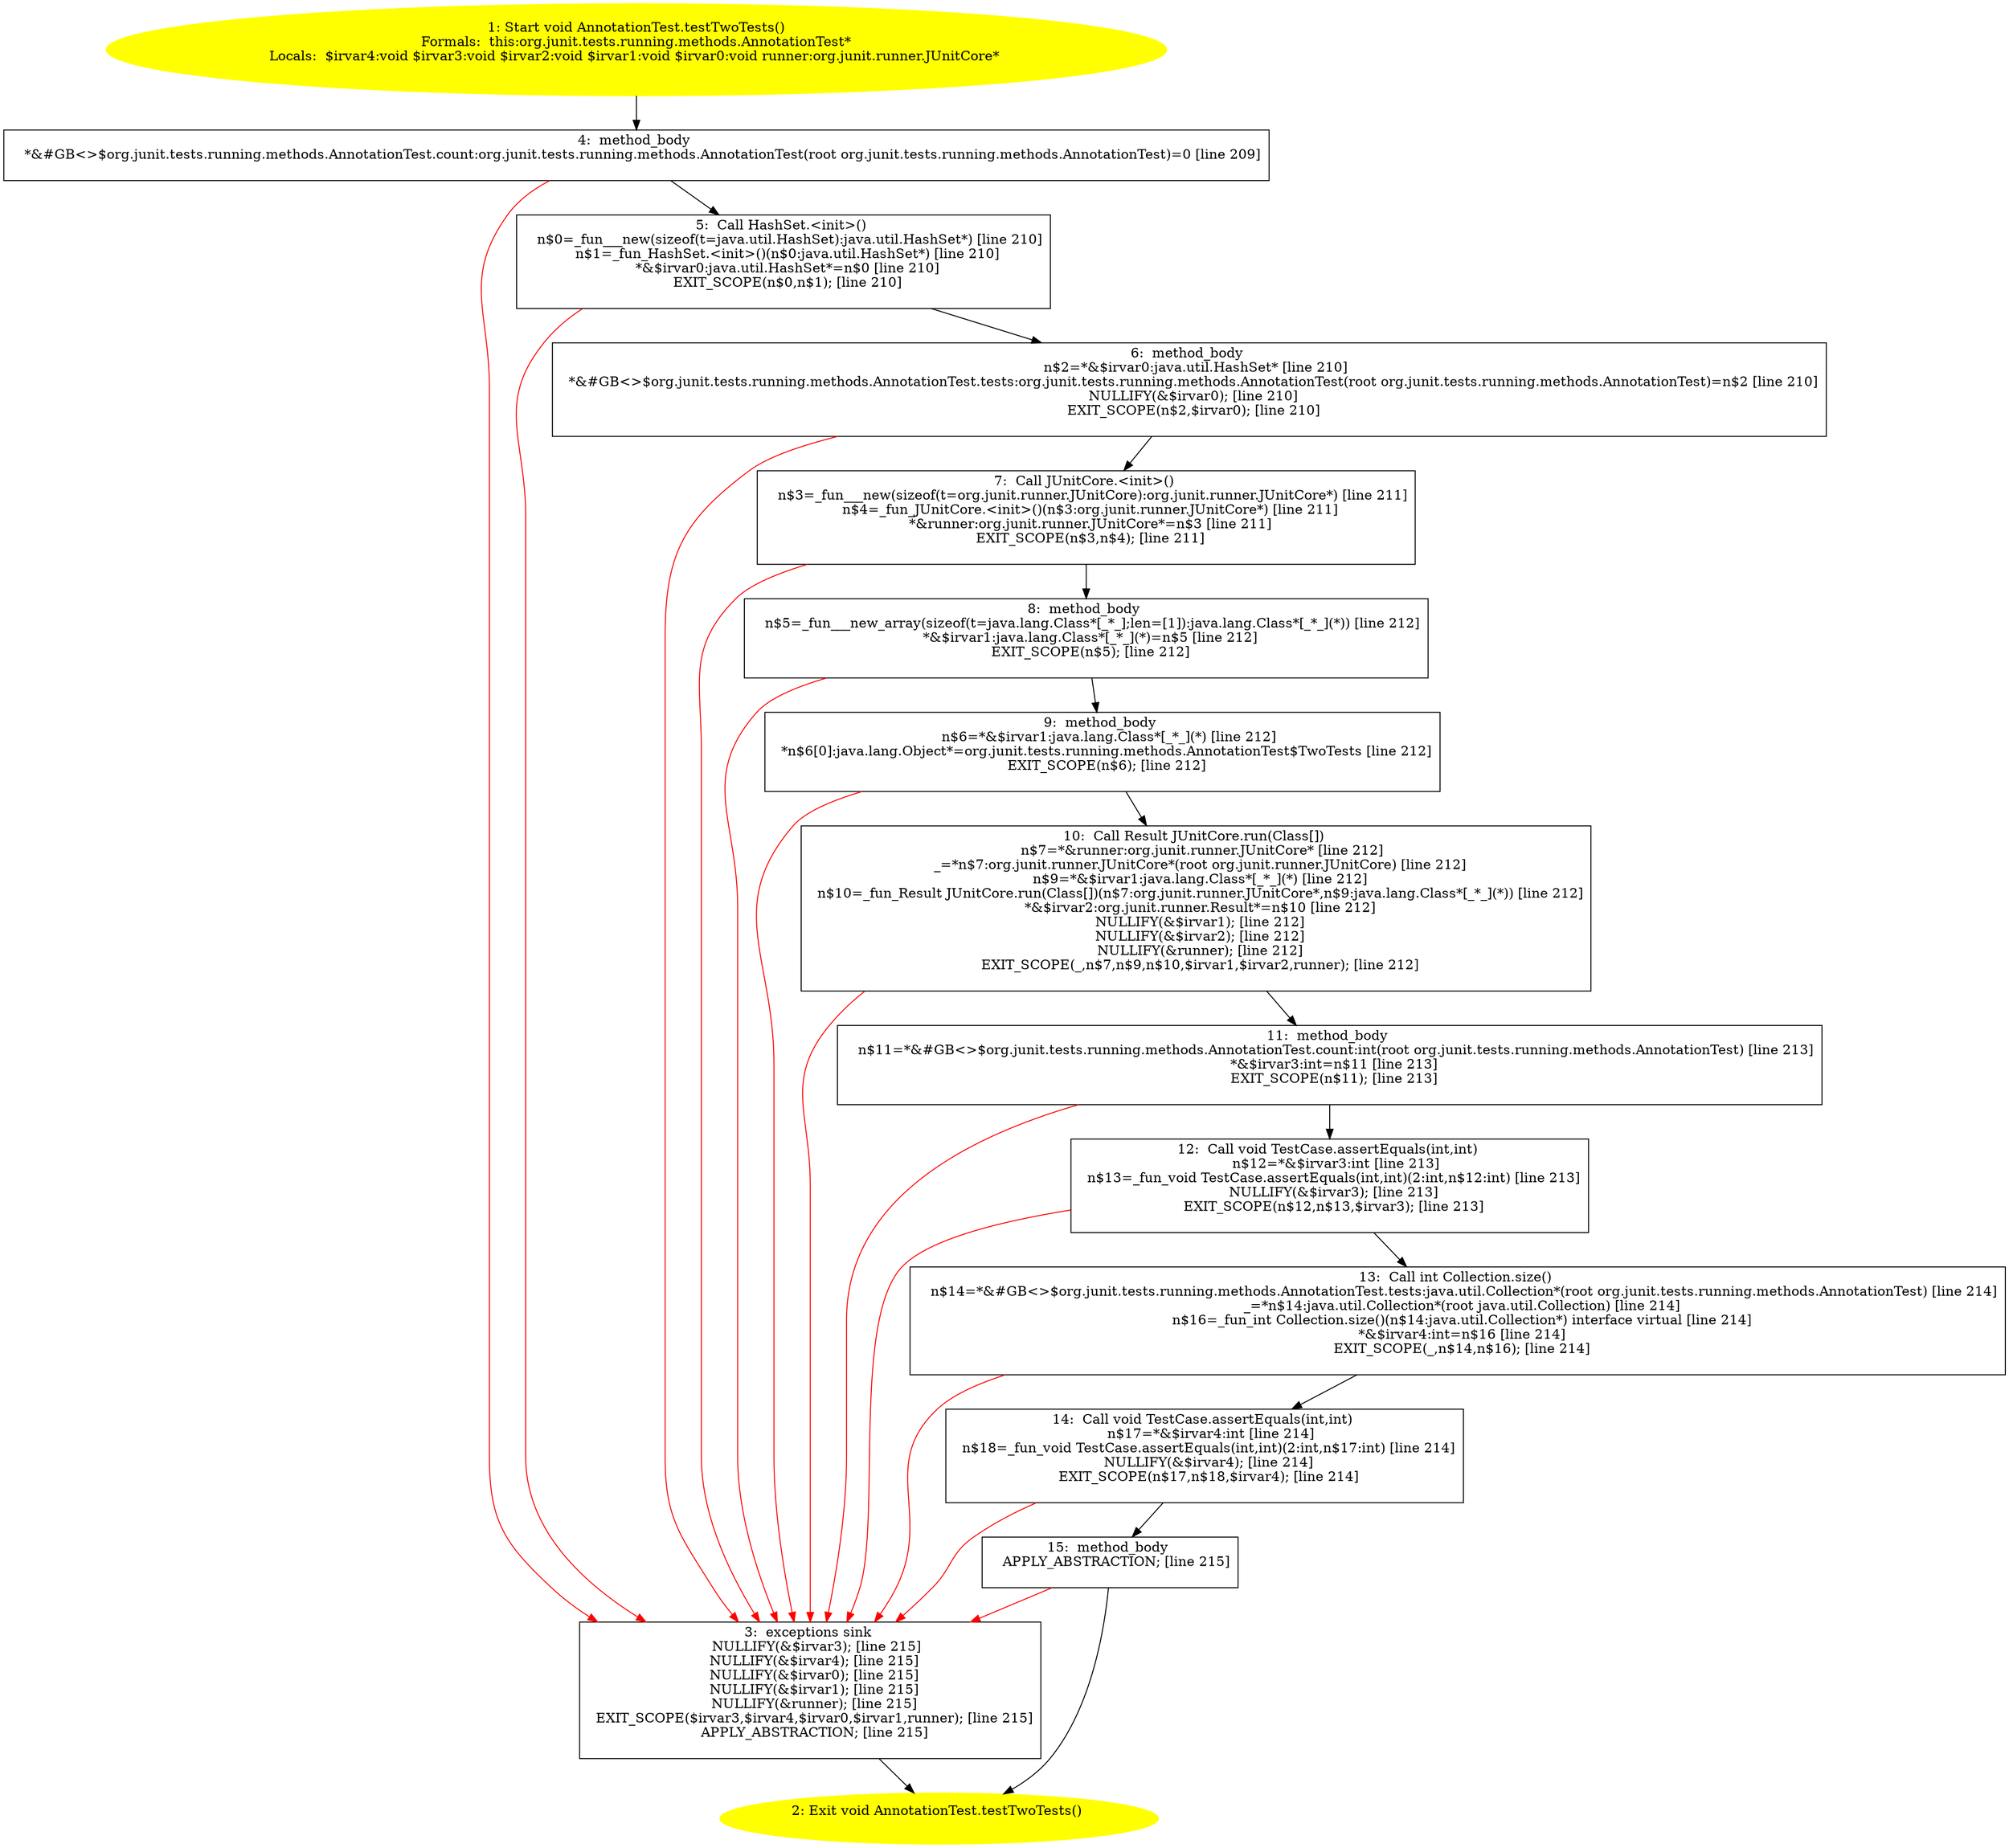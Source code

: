 /* @generated */
digraph cfg {
"org.junit.tests.running.methods.AnnotationTest.testTwoTests():void.50d70c0042724db606aeb93d2c769698_1" [label="1: Start void AnnotationTest.testTwoTests()\nFormals:  this:org.junit.tests.running.methods.AnnotationTest*\nLocals:  $irvar4:void $irvar3:void $irvar2:void $irvar1:void $irvar0:void runner:org.junit.runner.JUnitCore* \n  " color=yellow style=filled]
	

	 "org.junit.tests.running.methods.AnnotationTest.testTwoTests():void.50d70c0042724db606aeb93d2c769698_1" -> "org.junit.tests.running.methods.AnnotationTest.testTwoTests():void.50d70c0042724db606aeb93d2c769698_4" ;
"org.junit.tests.running.methods.AnnotationTest.testTwoTests():void.50d70c0042724db606aeb93d2c769698_2" [label="2: Exit void AnnotationTest.testTwoTests() \n  " color=yellow style=filled]
	

"org.junit.tests.running.methods.AnnotationTest.testTwoTests():void.50d70c0042724db606aeb93d2c769698_3" [label="3:  exceptions sink \n   NULLIFY(&$irvar3); [line 215]\n  NULLIFY(&$irvar4); [line 215]\n  NULLIFY(&$irvar0); [line 215]\n  NULLIFY(&$irvar1); [line 215]\n  NULLIFY(&runner); [line 215]\n  EXIT_SCOPE($irvar3,$irvar4,$irvar0,$irvar1,runner); [line 215]\n  APPLY_ABSTRACTION; [line 215]\n " shape="box"]
	

	 "org.junit.tests.running.methods.AnnotationTest.testTwoTests():void.50d70c0042724db606aeb93d2c769698_3" -> "org.junit.tests.running.methods.AnnotationTest.testTwoTests():void.50d70c0042724db606aeb93d2c769698_2" ;
"org.junit.tests.running.methods.AnnotationTest.testTwoTests():void.50d70c0042724db606aeb93d2c769698_4" [label="4:  method_body \n   *&#GB<>$org.junit.tests.running.methods.AnnotationTest.count:org.junit.tests.running.methods.AnnotationTest(root org.junit.tests.running.methods.AnnotationTest)=0 [line 209]\n " shape="box"]
	

	 "org.junit.tests.running.methods.AnnotationTest.testTwoTests():void.50d70c0042724db606aeb93d2c769698_4" -> "org.junit.tests.running.methods.AnnotationTest.testTwoTests():void.50d70c0042724db606aeb93d2c769698_5" ;
	 "org.junit.tests.running.methods.AnnotationTest.testTwoTests():void.50d70c0042724db606aeb93d2c769698_4" -> "org.junit.tests.running.methods.AnnotationTest.testTwoTests():void.50d70c0042724db606aeb93d2c769698_3" [color="red" ];
"org.junit.tests.running.methods.AnnotationTest.testTwoTests():void.50d70c0042724db606aeb93d2c769698_5" [label="5:  Call HashSet.<init>() \n   n$0=_fun___new(sizeof(t=java.util.HashSet):java.util.HashSet*) [line 210]\n  n$1=_fun_HashSet.<init>()(n$0:java.util.HashSet*) [line 210]\n  *&$irvar0:java.util.HashSet*=n$0 [line 210]\n  EXIT_SCOPE(n$0,n$1); [line 210]\n " shape="box"]
	

	 "org.junit.tests.running.methods.AnnotationTest.testTwoTests():void.50d70c0042724db606aeb93d2c769698_5" -> "org.junit.tests.running.methods.AnnotationTest.testTwoTests():void.50d70c0042724db606aeb93d2c769698_6" ;
	 "org.junit.tests.running.methods.AnnotationTest.testTwoTests():void.50d70c0042724db606aeb93d2c769698_5" -> "org.junit.tests.running.methods.AnnotationTest.testTwoTests():void.50d70c0042724db606aeb93d2c769698_3" [color="red" ];
"org.junit.tests.running.methods.AnnotationTest.testTwoTests():void.50d70c0042724db606aeb93d2c769698_6" [label="6:  method_body \n   n$2=*&$irvar0:java.util.HashSet* [line 210]\n  *&#GB<>$org.junit.tests.running.methods.AnnotationTest.tests:org.junit.tests.running.methods.AnnotationTest(root org.junit.tests.running.methods.AnnotationTest)=n$2 [line 210]\n  NULLIFY(&$irvar0); [line 210]\n  EXIT_SCOPE(n$2,$irvar0); [line 210]\n " shape="box"]
	

	 "org.junit.tests.running.methods.AnnotationTest.testTwoTests():void.50d70c0042724db606aeb93d2c769698_6" -> "org.junit.tests.running.methods.AnnotationTest.testTwoTests():void.50d70c0042724db606aeb93d2c769698_7" ;
	 "org.junit.tests.running.methods.AnnotationTest.testTwoTests():void.50d70c0042724db606aeb93d2c769698_6" -> "org.junit.tests.running.methods.AnnotationTest.testTwoTests():void.50d70c0042724db606aeb93d2c769698_3" [color="red" ];
"org.junit.tests.running.methods.AnnotationTest.testTwoTests():void.50d70c0042724db606aeb93d2c769698_7" [label="7:  Call JUnitCore.<init>() \n   n$3=_fun___new(sizeof(t=org.junit.runner.JUnitCore):org.junit.runner.JUnitCore*) [line 211]\n  n$4=_fun_JUnitCore.<init>()(n$3:org.junit.runner.JUnitCore*) [line 211]\n  *&runner:org.junit.runner.JUnitCore*=n$3 [line 211]\n  EXIT_SCOPE(n$3,n$4); [line 211]\n " shape="box"]
	

	 "org.junit.tests.running.methods.AnnotationTest.testTwoTests():void.50d70c0042724db606aeb93d2c769698_7" -> "org.junit.tests.running.methods.AnnotationTest.testTwoTests():void.50d70c0042724db606aeb93d2c769698_8" ;
	 "org.junit.tests.running.methods.AnnotationTest.testTwoTests():void.50d70c0042724db606aeb93d2c769698_7" -> "org.junit.tests.running.methods.AnnotationTest.testTwoTests():void.50d70c0042724db606aeb93d2c769698_3" [color="red" ];
"org.junit.tests.running.methods.AnnotationTest.testTwoTests():void.50d70c0042724db606aeb93d2c769698_8" [label="8:  method_body \n   n$5=_fun___new_array(sizeof(t=java.lang.Class*[_*_];len=[1]):java.lang.Class*[_*_](*)) [line 212]\n  *&$irvar1:java.lang.Class*[_*_](*)=n$5 [line 212]\n  EXIT_SCOPE(n$5); [line 212]\n " shape="box"]
	

	 "org.junit.tests.running.methods.AnnotationTest.testTwoTests():void.50d70c0042724db606aeb93d2c769698_8" -> "org.junit.tests.running.methods.AnnotationTest.testTwoTests():void.50d70c0042724db606aeb93d2c769698_9" ;
	 "org.junit.tests.running.methods.AnnotationTest.testTwoTests():void.50d70c0042724db606aeb93d2c769698_8" -> "org.junit.tests.running.methods.AnnotationTest.testTwoTests():void.50d70c0042724db606aeb93d2c769698_3" [color="red" ];
"org.junit.tests.running.methods.AnnotationTest.testTwoTests():void.50d70c0042724db606aeb93d2c769698_9" [label="9:  method_body \n   n$6=*&$irvar1:java.lang.Class*[_*_](*) [line 212]\n  *n$6[0]:java.lang.Object*=org.junit.tests.running.methods.AnnotationTest$TwoTests [line 212]\n  EXIT_SCOPE(n$6); [line 212]\n " shape="box"]
	

	 "org.junit.tests.running.methods.AnnotationTest.testTwoTests():void.50d70c0042724db606aeb93d2c769698_9" -> "org.junit.tests.running.methods.AnnotationTest.testTwoTests():void.50d70c0042724db606aeb93d2c769698_10" ;
	 "org.junit.tests.running.methods.AnnotationTest.testTwoTests():void.50d70c0042724db606aeb93d2c769698_9" -> "org.junit.tests.running.methods.AnnotationTest.testTwoTests():void.50d70c0042724db606aeb93d2c769698_3" [color="red" ];
"org.junit.tests.running.methods.AnnotationTest.testTwoTests():void.50d70c0042724db606aeb93d2c769698_10" [label="10:  Call Result JUnitCore.run(Class[]) \n   n$7=*&runner:org.junit.runner.JUnitCore* [line 212]\n  _=*n$7:org.junit.runner.JUnitCore*(root org.junit.runner.JUnitCore) [line 212]\n  n$9=*&$irvar1:java.lang.Class*[_*_](*) [line 212]\n  n$10=_fun_Result JUnitCore.run(Class[])(n$7:org.junit.runner.JUnitCore*,n$9:java.lang.Class*[_*_](*)) [line 212]\n  *&$irvar2:org.junit.runner.Result*=n$10 [line 212]\n  NULLIFY(&$irvar1); [line 212]\n  NULLIFY(&$irvar2); [line 212]\n  NULLIFY(&runner); [line 212]\n  EXIT_SCOPE(_,n$7,n$9,n$10,$irvar1,$irvar2,runner); [line 212]\n " shape="box"]
	

	 "org.junit.tests.running.methods.AnnotationTest.testTwoTests():void.50d70c0042724db606aeb93d2c769698_10" -> "org.junit.tests.running.methods.AnnotationTest.testTwoTests():void.50d70c0042724db606aeb93d2c769698_11" ;
	 "org.junit.tests.running.methods.AnnotationTest.testTwoTests():void.50d70c0042724db606aeb93d2c769698_10" -> "org.junit.tests.running.methods.AnnotationTest.testTwoTests():void.50d70c0042724db606aeb93d2c769698_3" [color="red" ];
"org.junit.tests.running.methods.AnnotationTest.testTwoTests():void.50d70c0042724db606aeb93d2c769698_11" [label="11:  method_body \n   n$11=*&#GB<>$org.junit.tests.running.methods.AnnotationTest.count:int(root org.junit.tests.running.methods.AnnotationTest) [line 213]\n  *&$irvar3:int=n$11 [line 213]\n  EXIT_SCOPE(n$11); [line 213]\n " shape="box"]
	

	 "org.junit.tests.running.methods.AnnotationTest.testTwoTests():void.50d70c0042724db606aeb93d2c769698_11" -> "org.junit.tests.running.methods.AnnotationTest.testTwoTests():void.50d70c0042724db606aeb93d2c769698_12" ;
	 "org.junit.tests.running.methods.AnnotationTest.testTwoTests():void.50d70c0042724db606aeb93d2c769698_11" -> "org.junit.tests.running.methods.AnnotationTest.testTwoTests():void.50d70c0042724db606aeb93d2c769698_3" [color="red" ];
"org.junit.tests.running.methods.AnnotationTest.testTwoTests():void.50d70c0042724db606aeb93d2c769698_12" [label="12:  Call void TestCase.assertEquals(int,int) \n   n$12=*&$irvar3:int [line 213]\n  n$13=_fun_void TestCase.assertEquals(int,int)(2:int,n$12:int) [line 213]\n  NULLIFY(&$irvar3); [line 213]\n  EXIT_SCOPE(n$12,n$13,$irvar3); [line 213]\n " shape="box"]
	

	 "org.junit.tests.running.methods.AnnotationTest.testTwoTests():void.50d70c0042724db606aeb93d2c769698_12" -> "org.junit.tests.running.methods.AnnotationTest.testTwoTests():void.50d70c0042724db606aeb93d2c769698_13" ;
	 "org.junit.tests.running.methods.AnnotationTest.testTwoTests():void.50d70c0042724db606aeb93d2c769698_12" -> "org.junit.tests.running.methods.AnnotationTest.testTwoTests():void.50d70c0042724db606aeb93d2c769698_3" [color="red" ];
"org.junit.tests.running.methods.AnnotationTest.testTwoTests():void.50d70c0042724db606aeb93d2c769698_13" [label="13:  Call int Collection.size() \n   n$14=*&#GB<>$org.junit.tests.running.methods.AnnotationTest.tests:java.util.Collection*(root org.junit.tests.running.methods.AnnotationTest) [line 214]\n  _=*n$14:java.util.Collection*(root java.util.Collection) [line 214]\n  n$16=_fun_int Collection.size()(n$14:java.util.Collection*) interface virtual [line 214]\n  *&$irvar4:int=n$16 [line 214]\n  EXIT_SCOPE(_,n$14,n$16); [line 214]\n " shape="box"]
	

	 "org.junit.tests.running.methods.AnnotationTest.testTwoTests():void.50d70c0042724db606aeb93d2c769698_13" -> "org.junit.tests.running.methods.AnnotationTest.testTwoTests():void.50d70c0042724db606aeb93d2c769698_14" ;
	 "org.junit.tests.running.methods.AnnotationTest.testTwoTests():void.50d70c0042724db606aeb93d2c769698_13" -> "org.junit.tests.running.methods.AnnotationTest.testTwoTests():void.50d70c0042724db606aeb93d2c769698_3" [color="red" ];
"org.junit.tests.running.methods.AnnotationTest.testTwoTests():void.50d70c0042724db606aeb93d2c769698_14" [label="14:  Call void TestCase.assertEquals(int,int) \n   n$17=*&$irvar4:int [line 214]\n  n$18=_fun_void TestCase.assertEquals(int,int)(2:int,n$17:int) [line 214]\n  NULLIFY(&$irvar4); [line 214]\n  EXIT_SCOPE(n$17,n$18,$irvar4); [line 214]\n " shape="box"]
	

	 "org.junit.tests.running.methods.AnnotationTest.testTwoTests():void.50d70c0042724db606aeb93d2c769698_14" -> "org.junit.tests.running.methods.AnnotationTest.testTwoTests():void.50d70c0042724db606aeb93d2c769698_15" ;
	 "org.junit.tests.running.methods.AnnotationTest.testTwoTests():void.50d70c0042724db606aeb93d2c769698_14" -> "org.junit.tests.running.methods.AnnotationTest.testTwoTests():void.50d70c0042724db606aeb93d2c769698_3" [color="red" ];
"org.junit.tests.running.methods.AnnotationTest.testTwoTests():void.50d70c0042724db606aeb93d2c769698_15" [label="15:  method_body \n   APPLY_ABSTRACTION; [line 215]\n " shape="box"]
	

	 "org.junit.tests.running.methods.AnnotationTest.testTwoTests():void.50d70c0042724db606aeb93d2c769698_15" -> "org.junit.tests.running.methods.AnnotationTest.testTwoTests():void.50d70c0042724db606aeb93d2c769698_2" ;
	 "org.junit.tests.running.methods.AnnotationTest.testTwoTests():void.50d70c0042724db606aeb93d2c769698_15" -> "org.junit.tests.running.methods.AnnotationTest.testTwoTests():void.50d70c0042724db606aeb93d2c769698_3" [color="red" ];
}
